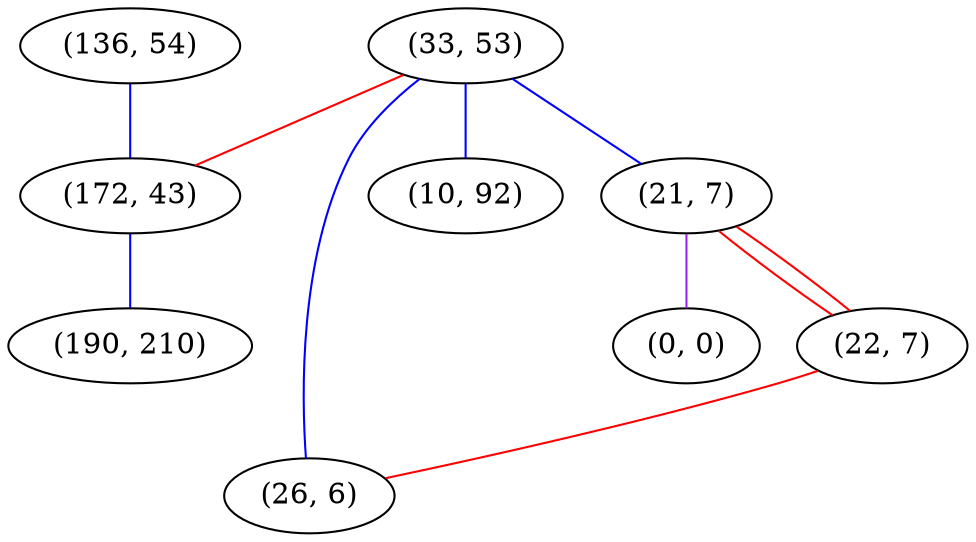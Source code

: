 graph "" {
"(33, 53)";
"(21, 7)";
"(136, 54)";
"(0, 0)";
"(22, 7)";
"(172, 43)";
"(26, 6)";
"(10, 92)";
"(190, 210)";
"(33, 53)" -- "(26, 6)"  [color=blue, key=0, weight=3];
"(33, 53)" -- "(21, 7)"  [color=blue, key=0, weight=3];
"(33, 53)" -- "(10, 92)"  [color=blue, key=0, weight=3];
"(33, 53)" -- "(172, 43)"  [color=red, key=0, weight=1];
"(21, 7)" -- "(0, 0)"  [color=purple, key=0, weight=4];
"(21, 7)" -- "(22, 7)"  [color=red, key=0, weight=1];
"(21, 7)" -- "(22, 7)"  [color=red, key=1, weight=1];
"(136, 54)" -- "(172, 43)"  [color=blue, key=0, weight=3];
"(22, 7)" -- "(26, 6)"  [color=red, key=0, weight=1];
"(172, 43)" -- "(190, 210)"  [color=blue, key=0, weight=3];
}
